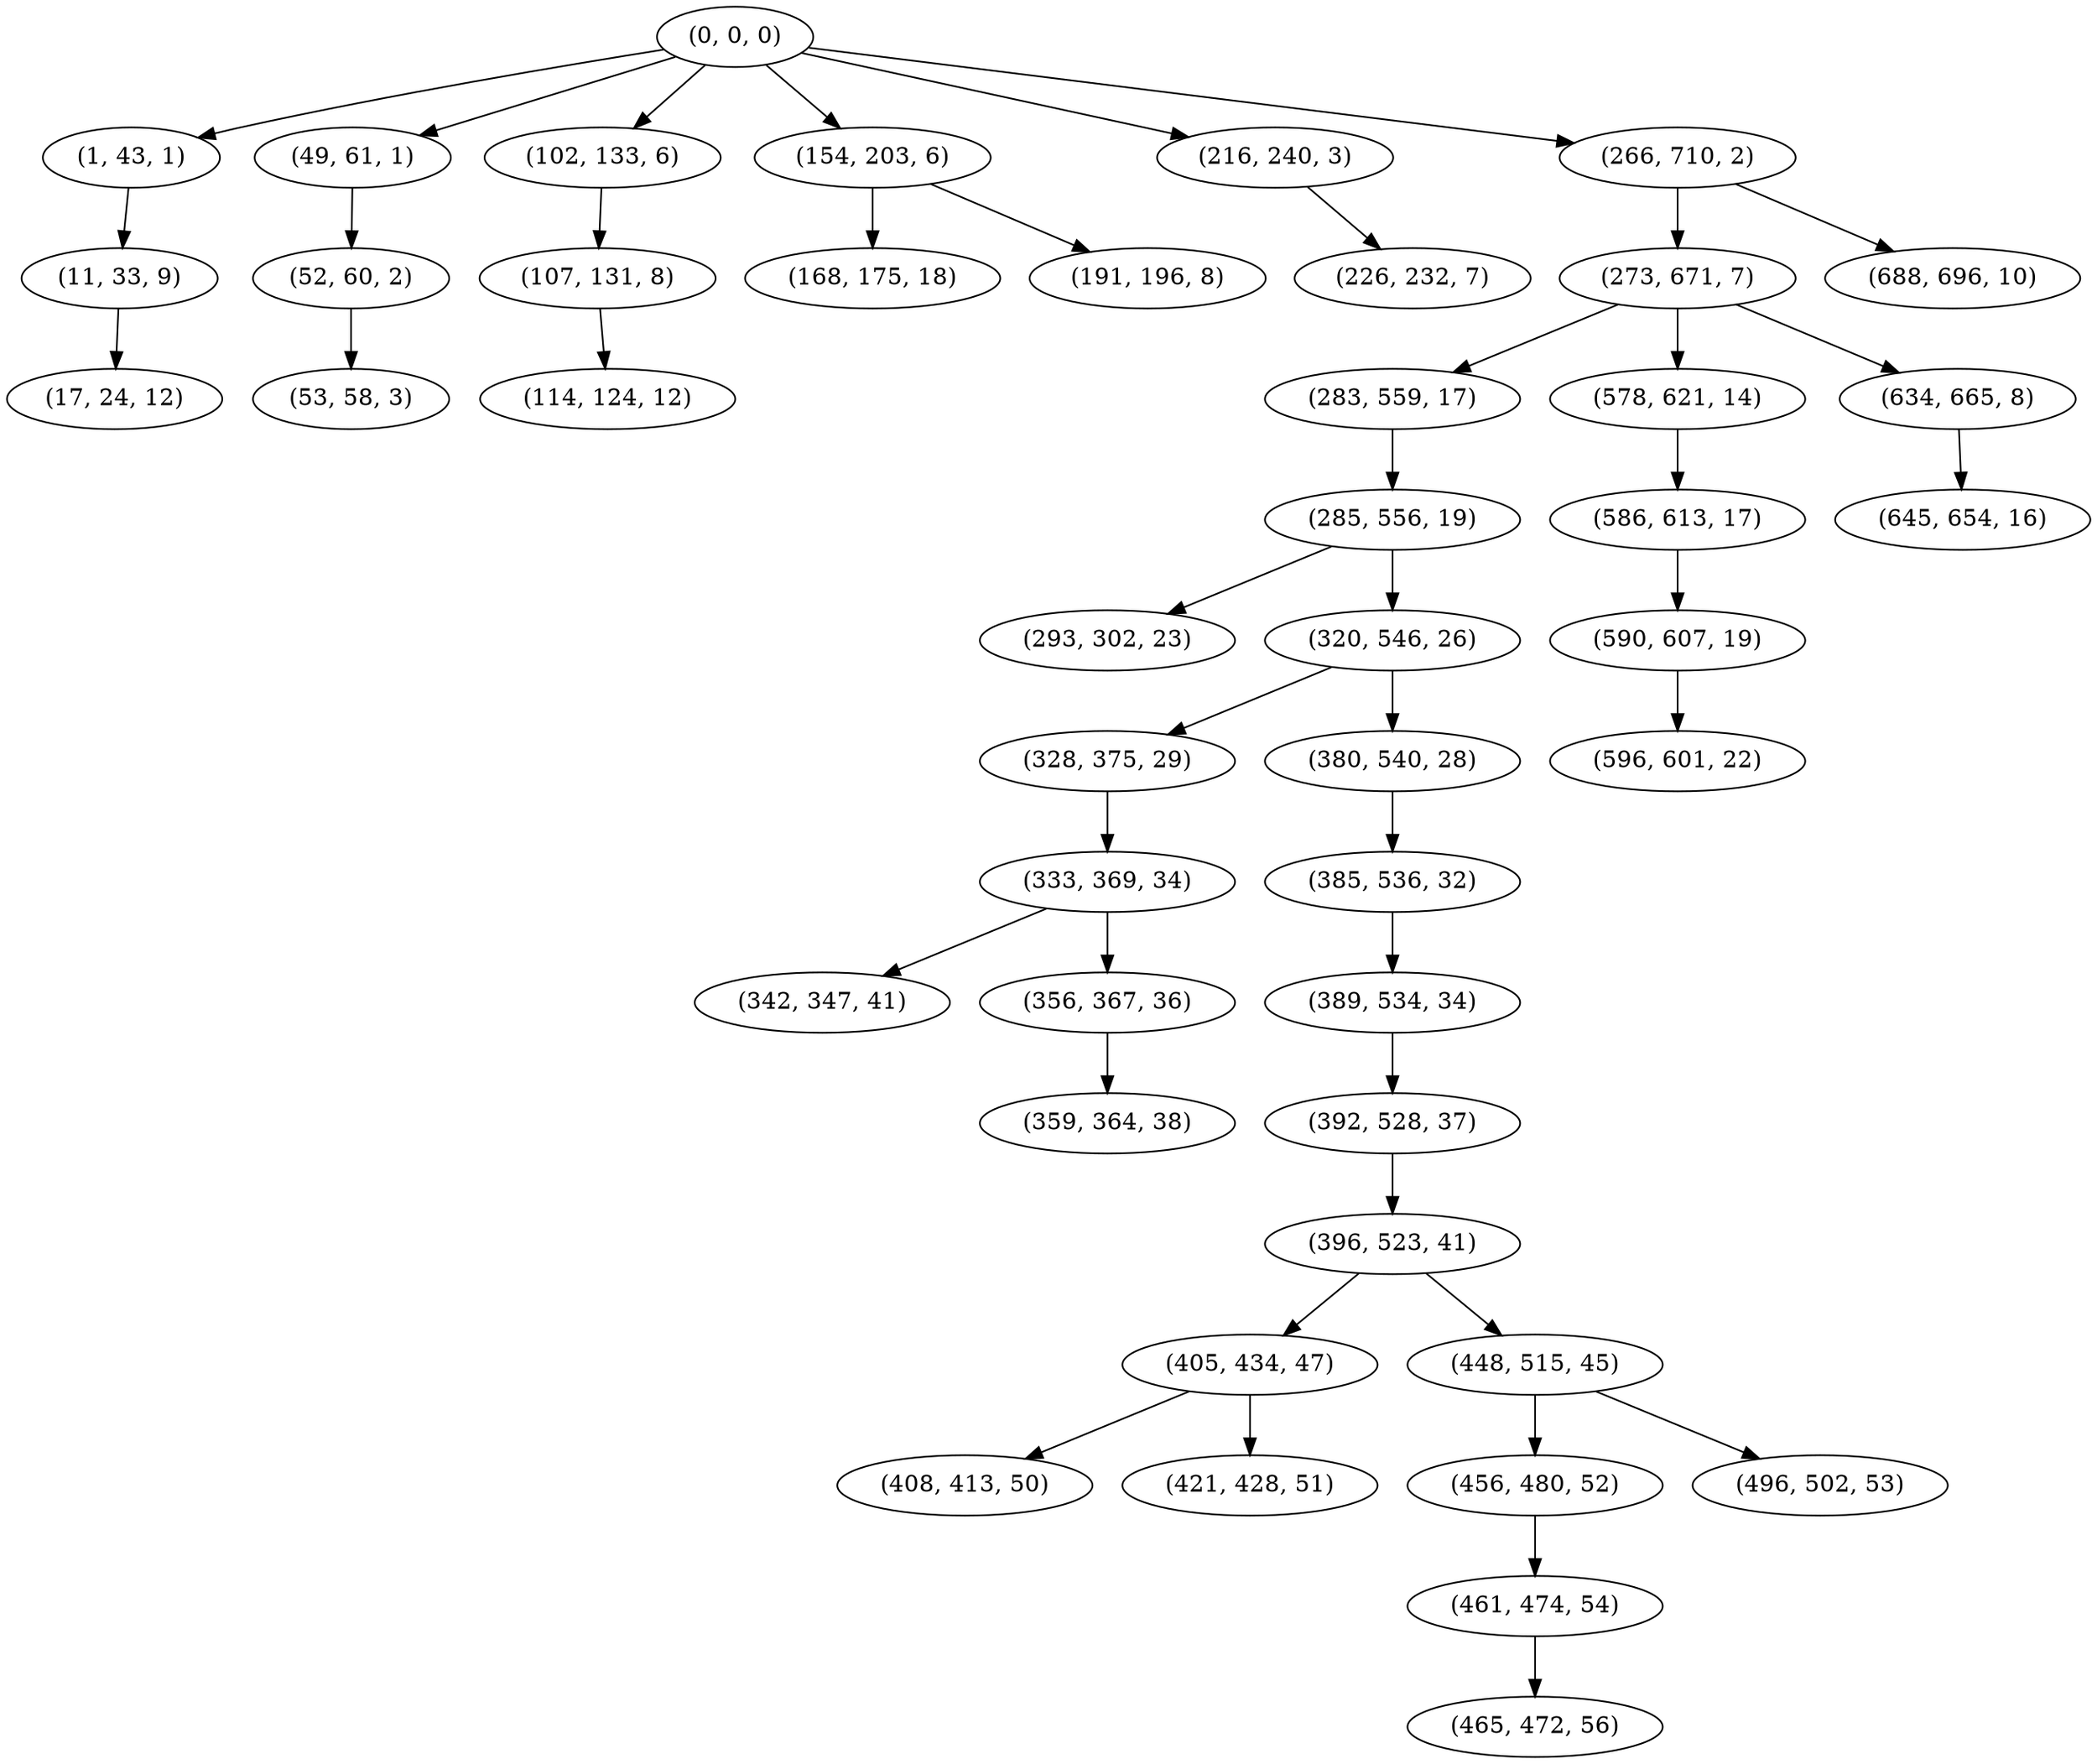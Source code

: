 digraph tree {
    "(0, 0, 0)";
    "(1, 43, 1)";
    "(11, 33, 9)";
    "(17, 24, 12)";
    "(49, 61, 1)";
    "(52, 60, 2)";
    "(53, 58, 3)";
    "(102, 133, 6)";
    "(107, 131, 8)";
    "(114, 124, 12)";
    "(154, 203, 6)";
    "(168, 175, 18)";
    "(191, 196, 8)";
    "(216, 240, 3)";
    "(226, 232, 7)";
    "(266, 710, 2)";
    "(273, 671, 7)";
    "(283, 559, 17)";
    "(285, 556, 19)";
    "(293, 302, 23)";
    "(320, 546, 26)";
    "(328, 375, 29)";
    "(333, 369, 34)";
    "(342, 347, 41)";
    "(356, 367, 36)";
    "(359, 364, 38)";
    "(380, 540, 28)";
    "(385, 536, 32)";
    "(389, 534, 34)";
    "(392, 528, 37)";
    "(396, 523, 41)";
    "(405, 434, 47)";
    "(408, 413, 50)";
    "(421, 428, 51)";
    "(448, 515, 45)";
    "(456, 480, 52)";
    "(461, 474, 54)";
    "(465, 472, 56)";
    "(496, 502, 53)";
    "(578, 621, 14)";
    "(586, 613, 17)";
    "(590, 607, 19)";
    "(596, 601, 22)";
    "(634, 665, 8)";
    "(645, 654, 16)";
    "(688, 696, 10)";
    "(0, 0, 0)" -> "(1, 43, 1)";
    "(0, 0, 0)" -> "(49, 61, 1)";
    "(0, 0, 0)" -> "(102, 133, 6)";
    "(0, 0, 0)" -> "(154, 203, 6)";
    "(0, 0, 0)" -> "(216, 240, 3)";
    "(0, 0, 0)" -> "(266, 710, 2)";
    "(1, 43, 1)" -> "(11, 33, 9)";
    "(11, 33, 9)" -> "(17, 24, 12)";
    "(49, 61, 1)" -> "(52, 60, 2)";
    "(52, 60, 2)" -> "(53, 58, 3)";
    "(102, 133, 6)" -> "(107, 131, 8)";
    "(107, 131, 8)" -> "(114, 124, 12)";
    "(154, 203, 6)" -> "(168, 175, 18)";
    "(154, 203, 6)" -> "(191, 196, 8)";
    "(216, 240, 3)" -> "(226, 232, 7)";
    "(266, 710, 2)" -> "(273, 671, 7)";
    "(266, 710, 2)" -> "(688, 696, 10)";
    "(273, 671, 7)" -> "(283, 559, 17)";
    "(273, 671, 7)" -> "(578, 621, 14)";
    "(273, 671, 7)" -> "(634, 665, 8)";
    "(283, 559, 17)" -> "(285, 556, 19)";
    "(285, 556, 19)" -> "(293, 302, 23)";
    "(285, 556, 19)" -> "(320, 546, 26)";
    "(320, 546, 26)" -> "(328, 375, 29)";
    "(320, 546, 26)" -> "(380, 540, 28)";
    "(328, 375, 29)" -> "(333, 369, 34)";
    "(333, 369, 34)" -> "(342, 347, 41)";
    "(333, 369, 34)" -> "(356, 367, 36)";
    "(356, 367, 36)" -> "(359, 364, 38)";
    "(380, 540, 28)" -> "(385, 536, 32)";
    "(385, 536, 32)" -> "(389, 534, 34)";
    "(389, 534, 34)" -> "(392, 528, 37)";
    "(392, 528, 37)" -> "(396, 523, 41)";
    "(396, 523, 41)" -> "(405, 434, 47)";
    "(396, 523, 41)" -> "(448, 515, 45)";
    "(405, 434, 47)" -> "(408, 413, 50)";
    "(405, 434, 47)" -> "(421, 428, 51)";
    "(448, 515, 45)" -> "(456, 480, 52)";
    "(448, 515, 45)" -> "(496, 502, 53)";
    "(456, 480, 52)" -> "(461, 474, 54)";
    "(461, 474, 54)" -> "(465, 472, 56)";
    "(578, 621, 14)" -> "(586, 613, 17)";
    "(586, 613, 17)" -> "(590, 607, 19)";
    "(590, 607, 19)" -> "(596, 601, 22)";
    "(634, 665, 8)" -> "(645, 654, 16)";
}
